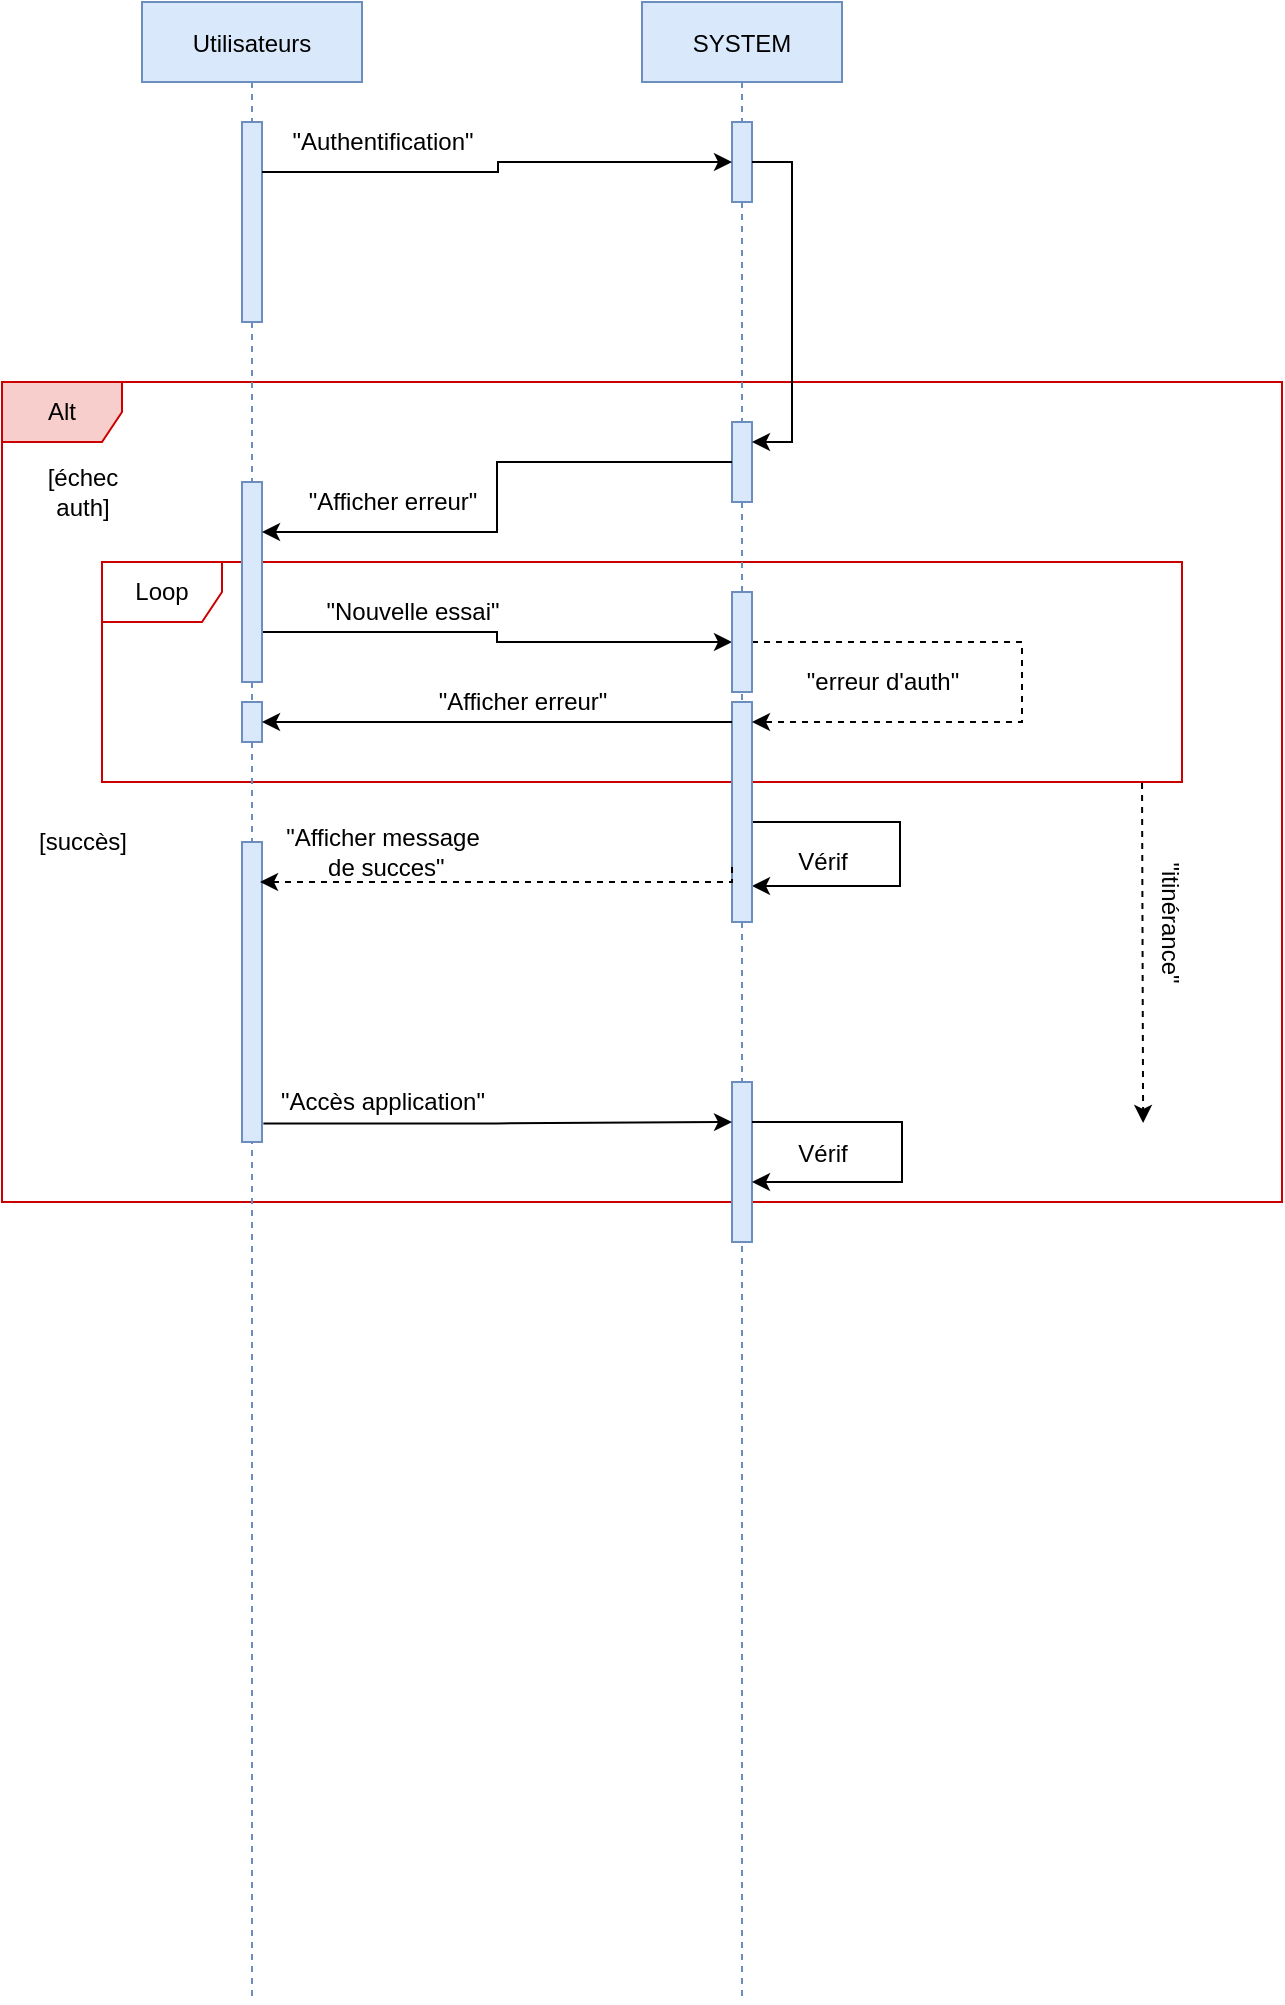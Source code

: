 <mxfile version="14.6.9" type="device"><diagram id="tX3spr1r_GVSo7aOjDE4" name="Page-1"><mxGraphModel dx="1422" dy="830" grid="1" gridSize="10" guides="1" tooltips="1" connect="1" arrows="1" fold="1" page="1" pageScale="1" pageWidth="827" pageHeight="1169" math="0" shadow="0"><root><mxCell id="0"/><mxCell id="1" parent="0"/><mxCell id="eBKMGMnBnDhWw7fmyeDm-1" value="Alt" style="shape=umlFrame;whiteSpace=wrap;html=1;fillColor=#f8cecc;strokeColor=#CC0000;" vertex="1" parent="1"><mxGeometry x="110" y="230" width="640" height="410" as="geometry"/></mxCell><mxCell id="eBKMGMnBnDhWw7fmyeDm-3" value="Loop" style="shape=umlFrame;whiteSpace=wrap;html=1;strokeColor=#CC0000;" vertex="1" parent="1"><mxGeometry x="160" y="320" width="540" height="110" as="geometry"/></mxCell><mxCell id="eBKMGMnBnDhWw7fmyeDm-4" value="Utilisateurs" style="shape=umlLifeline;perimeter=lifelinePerimeter;container=1;collapsible=0;recursiveResize=0;rounded=0;shadow=0;strokeWidth=1;fillColor=#dae8fc;strokeColor=#6c8ebf;" vertex="1" parent="1"><mxGeometry x="180" y="40" width="110" height="1000" as="geometry"/></mxCell><mxCell id="eBKMGMnBnDhWw7fmyeDm-5" value="" style="rounded=0;whiteSpace=wrap;html=1;fillColor=#dae8fc;strokeColor=#6c8ebf;" vertex="1" parent="eBKMGMnBnDhWw7fmyeDm-4"><mxGeometry x="50" y="60" width="10" height="100" as="geometry"/></mxCell><mxCell id="eBKMGMnBnDhWw7fmyeDm-6" value="" style="rounded=0;whiteSpace=wrap;html=1;fillColor=#dae8fc;strokeColor=#6c8ebf;" vertex="1" parent="eBKMGMnBnDhWw7fmyeDm-4"><mxGeometry x="50" y="350" width="10" height="20" as="geometry"/></mxCell><mxCell id="eBKMGMnBnDhWw7fmyeDm-7" value="" style="rounded=0;whiteSpace=wrap;html=1;fillColor=#dae8fc;strokeColor=#6c8ebf;" vertex="1" parent="eBKMGMnBnDhWw7fmyeDm-4"><mxGeometry x="50" y="420" width="10" height="150" as="geometry"/></mxCell><mxCell id="eBKMGMnBnDhWw7fmyeDm-9" value="SYSTEM" style="shape=umlLifeline;perimeter=lifelinePerimeter;container=1;collapsible=0;recursiveResize=0;rounded=0;shadow=0;strokeWidth=1;fillColor=#dae8fc;strokeColor=#6c8ebf;" vertex="1" parent="1"><mxGeometry x="430" y="40" width="100" height="1000" as="geometry"/></mxCell><mxCell id="eBKMGMnBnDhWw7fmyeDm-10" value="" style="rounded=0;whiteSpace=wrap;html=1;fillColor=#dae8fc;strokeColor=#6c8ebf;" vertex="1" parent="eBKMGMnBnDhWw7fmyeDm-9"><mxGeometry x="45" y="210" width="10" height="40" as="geometry"/></mxCell><mxCell id="eBKMGMnBnDhWw7fmyeDm-11" value="" style="rounded=0;whiteSpace=wrap;html=1;fillColor=#dae8fc;strokeColor=#6c8ebf;" vertex="1" parent="eBKMGMnBnDhWw7fmyeDm-9"><mxGeometry x="45" y="60" width="10" height="40" as="geometry"/></mxCell><mxCell id="eBKMGMnBnDhWw7fmyeDm-12" value="" style="rounded=0;whiteSpace=wrap;html=1;fillColor=#dae8fc;strokeColor=#6c8ebf;" vertex="1" parent="eBKMGMnBnDhWw7fmyeDm-9"><mxGeometry x="45" y="350" width="10" height="20" as="geometry"/></mxCell><mxCell id="eBKMGMnBnDhWw7fmyeDm-13" value="" style="rounded=0;whiteSpace=wrap;html=1;fillColor=#dae8fc;strokeColor=#6c8ebf;" vertex="1" parent="eBKMGMnBnDhWw7fmyeDm-9"><mxGeometry x="45" y="540" width="10" height="80" as="geometry"/></mxCell><mxCell id="eBKMGMnBnDhWw7fmyeDm-14" style="edgeStyle=orthogonalEdgeStyle;rounded=0;orthogonalLoop=1;jettySize=auto;html=1;exitX=1;exitY=0.25;exitDx=0;exitDy=0;" edge="1" parent="eBKMGMnBnDhWw7fmyeDm-9" source="eBKMGMnBnDhWw7fmyeDm-13"><mxGeometry relative="1" as="geometry"><Array as="points"><mxPoint x="130" y="560"/><mxPoint x="130" y="590"/><mxPoint x="55" y="590"/></Array><mxPoint x="55" y="590" as="targetPoint"/></mxGeometry></mxCell><mxCell id="eBKMGMnBnDhWw7fmyeDm-15" style="edgeStyle=orthogonalEdgeStyle;rounded=0;orthogonalLoop=1;jettySize=auto;html=1;" edge="1" parent="eBKMGMnBnDhWw7fmyeDm-9"><mxGeometry relative="1" as="geometry"><Array as="points"><mxPoint x="129" y="410"/><mxPoint x="129" y="442"/></Array><mxPoint x="50" y="420" as="sourcePoint"/><mxPoint x="55" y="442" as="targetPoint"/></mxGeometry></mxCell><mxCell id="eBKMGMnBnDhWw7fmyeDm-16" style="edgeStyle=orthogonalEdgeStyle;rounded=0;orthogonalLoop=1;jettySize=auto;html=1;exitX=1;exitY=0.5;exitDx=0;exitDy=0;entryX=1;entryY=0.25;entryDx=0;entryDy=0;" edge="1" parent="eBKMGMnBnDhWw7fmyeDm-9" source="eBKMGMnBnDhWw7fmyeDm-11" target="eBKMGMnBnDhWw7fmyeDm-10"><mxGeometry relative="1" as="geometry"><mxPoint x="163.71" y="79.26" as="targetPoint"/></mxGeometry></mxCell><mxCell id="eBKMGMnBnDhWw7fmyeDm-18" value="" style="rounded=0;whiteSpace=wrap;html=1;fillColor=#dae8fc;strokeColor=#6c8ebf;" vertex="1" parent="eBKMGMnBnDhWw7fmyeDm-9"><mxGeometry x="45" y="350" width="10" height="110" as="geometry"/></mxCell><mxCell id="eBKMGMnBnDhWw7fmyeDm-19" value="&lt;div&gt;[échec&lt;/div&gt;&lt;div&gt;auth]&lt;/div&gt;" style="text;html=1;align=center;verticalAlign=middle;resizable=0;points=[];autosize=1;" vertex="1" parent="1"><mxGeometry x="125" y="270" width="50" height="30" as="geometry"/></mxCell><mxCell id="eBKMGMnBnDhWw7fmyeDm-20" style="edgeStyle=orthogonalEdgeStyle;rounded=0;orthogonalLoop=1;jettySize=auto;html=1;exitX=1;exitY=0.75;exitDx=0;exitDy=0;entryX=0;entryY=0.5;entryDx=0;entryDy=0;" edge="1" parent="1" source="eBKMGMnBnDhWw7fmyeDm-21" target="eBKMGMnBnDhWw7fmyeDm-27"><mxGeometry relative="1" as="geometry"/></mxCell><mxCell id="eBKMGMnBnDhWw7fmyeDm-21" value="" style="rounded=0;whiteSpace=wrap;html=1;fillColor=#dae8fc;strokeColor=#6c8ebf;" vertex="1" parent="1"><mxGeometry x="230" y="280" width="10" height="100" as="geometry"/></mxCell><mxCell id="eBKMGMnBnDhWw7fmyeDm-22" style="edgeStyle=orthogonalEdgeStyle;rounded=0;orthogonalLoop=1;jettySize=auto;html=1;exitX=0;exitY=0.5;exitDx=0;exitDy=0;entryX=1;entryY=0.25;entryDx=0;entryDy=0;" edge="1" parent="1" source="eBKMGMnBnDhWw7fmyeDm-10" target="eBKMGMnBnDhWw7fmyeDm-21"><mxGeometry relative="1" as="geometry"/></mxCell><mxCell id="eBKMGMnBnDhWw7fmyeDm-23" style="edgeStyle=orthogonalEdgeStyle;rounded=0;orthogonalLoop=1;jettySize=auto;html=1;exitX=1;exitY=0.25;exitDx=0;exitDy=0;entryX=0;entryY=0.5;entryDx=0;entryDy=0;" edge="1" parent="1" source="eBKMGMnBnDhWw7fmyeDm-5" target="eBKMGMnBnDhWw7fmyeDm-11"><mxGeometry relative="1" as="geometry"><Array as="points"><mxPoint x="358" y="125"/><mxPoint x="358" y="120"/></Array></mxGeometry></mxCell><mxCell id="eBKMGMnBnDhWw7fmyeDm-24" value="&quot;Authentification&quot;" style="text;html=1;align=center;verticalAlign=middle;resizable=0;points=[];autosize=1;" vertex="1" parent="1"><mxGeometry x="245" y="100" width="110" height="20" as="geometry"/></mxCell><mxCell id="eBKMGMnBnDhWw7fmyeDm-25" value="&quot;Afficher erreur&quot;" style="text;html=1;align=center;verticalAlign=middle;resizable=0;points=[];autosize=1;" vertex="1" parent="1"><mxGeometry x="255" y="280" width="100" height="20" as="geometry"/></mxCell><mxCell id="eBKMGMnBnDhWw7fmyeDm-26" style="edgeStyle=orthogonalEdgeStyle;rounded=0;orthogonalLoop=1;jettySize=auto;html=1;exitX=1;exitY=0.5;exitDx=0;exitDy=0;entryX=1;entryY=0.5;entryDx=0;entryDy=0;dashed=1;startArrow=none;startFill=0;" edge="1" parent="1" source="eBKMGMnBnDhWw7fmyeDm-27" target="eBKMGMnBnDhWw7fmyeDm-12"><mxGeometry relative="1" as="geometry"><Array as="points"><mxPoint x="620" y="360"/><mxPoint x="620" y="400"/></Array></mxGeometry></mxCell><mxCell id="eBKMGMnBnDhWw7fmyeDm-27" value="" style="rounded=0;whiteSpace=wrap;html=1;fillColor=#dae8fc;strokeColor=#6c8ebf;" vertex="1" parent="1"><mxGeometry x="475" y="335" width="10" height="50" as="geometry"/></mxCell><mxCell id="eBKMGMnBnDhWw7fmyeDm-28" value="&quot;Nouvelle essai&quot;" style="text;html=1;align=center;verticalAlign=middle;resizable=0;points=[];autosize=1;" vertex="1" parent="1"><mxGeometry x="260" y="335" width="110" height="20" as="geometry"/></mxCell><mxCell id="eBKMGMnBnDhWw7fmyeDm-29" style="edgeStyle=orthogonalEdgeStyle;rounded=0;orthogonalLoop=1;jettySize=auto;html=1;exitX=0;exitY=0.5;exitDx=0;exitDy=0;entryX=1;entryY=0.5;entryDx=0;entryDy=0;" edge="1" parent="1" source="eBKMGMnBnDhWw7fmyeDm-12" target="eBKMGMnBnDhWw7fmyeDm-6"><mxGeometry relative="1" as="geometry"/></mxCell><mxCell id="eBKMGMnBnDhWw7fmyeDm-30" value="&quot;Afficher erreur&quot;" style="text;html=1;align=center;verticalAlign=middle;resizable=0;points=[];autosize=1;" vertex="1" parent="1"><mxGeometry x="320" y="380" width="100" height="20" as="geometry"/></mxCell><mxCell id="eBKMGMnBnDhWw7fmyeDm-33" value="" style="endArrow=classic;html=1;entryX=0.964;entryY=0.004;entryDx=0;entryDy=0;entryPerimeter=0;exitX=0.963;exitY=1.004;exitDx=0;exitDy=0;exitPerimeter=0;dashed=1;" edge="1" parent="1" source="eBKMGMnBnDhWw7fmyeDm-3"><mxGeometry width="50" height="50" relative="1" as="geometry"><mxPoint x="700" y="370" as="sourcePoint"/><mxPoint x="680.56" y="600.48" as="targetPoint"/></mxGeometry></mxCell><mxCell id="eBKMGMnBnDhWw7fmyeDm-34" value="&quot;itinérance&quot;" style="text;html=1;align=center;verticalAlign=middle;resizable=0;points=[];autosize=1;rotation=90;" vertex="1" parent="1"><mxGeometry x="654" y="490" width="80" height="20" as="geometry"/></mxCell><mxCell id="eBKMGMnBnDhWw7fmyeDm-38" value="&lt;div&gt;[succès]&lt;/div&gt;" style="text;html=1;align=center;verticalAlign=middle;resizable=0;points=[];autosize=1;" vertex="1" parent="1"><mxGeometry x="120" y="450" width="60" height="20" as="geometry"/></mxCell><mxCell id="eBKMGMnBnDhWw7fmyeDm-39" value="&quot;Afficher message&lt;br&gt;&amp;nbsp;de succes&quot;" style="text;html=1;align=center;verticalAlign=middle;resizable=0;points=[];autosize=1;" vertex="1" parent="1"><mxGeometry x="245" y="450" width="110" height="30" as="geometry"/></mxCell><mxCell id="eBKMGMnBnDhWw7fmyeDm-40" value="&quot;Accès application&quot;" style="text;html=1;align=center;verticalAlign=middle;resizable=0;points=[];autosize=1;" vertex="1" parent="1"><mxGeometry x="240" y="580" width="120" height="20" as="geometry"/></mxCell><mxCell id="eBKMGMnBnDhWw7fmyeDm-41" style="edgeStyle=orthogonalEdgeStyle;rounded=0;orthogonalLoop=1;jettySize=auto;html=1;exitX=1.069;exitY=0.938;exitDx=0;exitDy=0;entryX=0;entryY=0.25;entryDx=0;entryDy=0;exitPerimeter=0;" edge="1" parent="1" source="eBKMGMnBnDhWw7fmyeDm-7" target="eBKMGMnBnDhWw7fmyeDm-13"><mxGeometry relative="1" as="geometry"/></mxCell><mxCell id="eBKMGMnBnDhWw7fmyeDm-42" value="Vérif" style="text;html=1;align=center;verticalAlign=middle;resizable=0;points=[];autosize=1;" vertex="1" parent="1"><mxGeometry x="500" y="606" width="40" height="20" as="geometry"/></mxCell><mxCell id="eBKMGMnBnDhWw7fmyeDm-43" value="&lt;div&gt;Vérif &lt;br&gt;&lt;/div&gt;" style="text;html=1;align=center;verticalAlign=middle;resizable=0;points=[];autosize=1;" vertex="1" parent="1"><mxGeometry x="500" y="460" width="40" height="20" as="geometry"/></mxCell><mxCell id="eBKMGMnBnDhWw7fmyeDm-44" value="&quot;erreur d'auth&quot;" style="text;html=1;align=center;verticalAlign=middle;resizable=0;points=[];autosize=1;" vertex="1" parent="1"><mxGeometry x="505" y="370" width="90" height="20" as="geometry"/></mxCell><mxCell id="eBKMGMnBnDhWw7fmyeDm-50" style="edgeStyle=orthogonalEdgeStyle;rounded=0;orthogonalLoop=1;jettySize=auto;html=1;exitX=0;exitY=0.75;exitDx=0;exitDy=0;dashed=1;startArrow=none;startFill=0;" edge="1" parent="1" source="eBKMGMnBnDhWw7fmyeDm-18"><mxGeometry relative="1" as="geometry"><mxPoint x="239" y="480" as="targetPoint"/><Array as="points"><mxPoint x="475" y="480"/><mxPoint x="239" y="480"/></Array></mxGeometry></mxCell></root></mxGraphModel></diagram></mxfile>